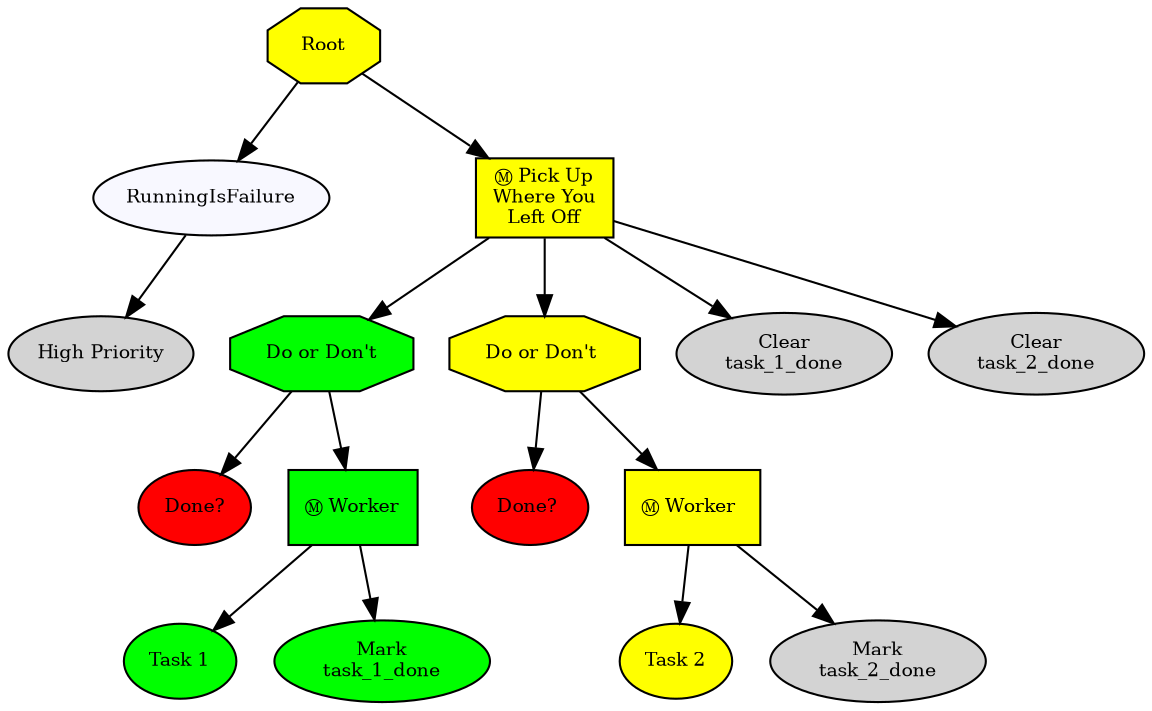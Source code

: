 digraph pastafarianism {
ordering=out;
graph [fontname="times-roman"];
node [fontname="times-roman"];
edge [fontname="times-roman"];
Root [fillcolor=yellow, fontcolor=black, fontsize=9, label=Root, shape=octagon, style=filled];
RunningIsFailure [fillcolor=ghostwhite, fontcolor=black, fontsize=9, label=RunningIsFailure, shape=ellipse, style=filled];
Root -> RunningIsFailure;
"High Priority" [fillcolor=lightgray, fontcolor=black, fontsize=9, label="High Priority", shape=ellipse, style=filled];
RunningIsFailure -> "High Priority";
"Pick Up\nWhere You\nLeft Off" [fillcolor=yellow, fontcolor=black, fontsize=9, label="Ⓜ Pick Up\nWhere You\nLeft Off", shape=box, style=filled];
Root -> "Pick Up\nWhere You\nLeft Off";
"Do or Don't" [fillcolor=green, fontcolor=black, fontsize=9, label="Do or Don't", shape=octagon, style=filled];
"Pick Up\nWhere You\nLeft Off" -> "Do or Don't";
"Done?" [fillcolor=red, fontcolor=black, fontsize=9, label="Done?", shape=ellipse, style=filled];
"Do or Don't" -> "Done?";
Worker [fillcolor=green, fontcolor=black, fontsize=9, label="Ⓜ Worker", shape=box, style=filled];
"Do or Don't" -> Worker;
"Task 1" [fillcolor=green, fontcolor=black, fontsize=9, label="Task 1", shape=ellipse, style=filled];
Worker -> "Task 1";
"Mark\ntask_1_done" [fillcolor=green, fontcolor=black, fontsize=9, label="Mark\ntask_1_done", shape=ellipse, style=filled];
Worker -> "Mark\ntask_1_done";
"Do or Don't " [fillcolor=yellow, fontcolor=black, fontsize=9, label="Do or Don't ", shape=octagon, style=filled];
"Pick Up\nWhere You\nLeft Off" -> "Do or Don't ";
"Done? " [fillcolor=red, fontcolor=black, fontsize=9, label="Done? ", shape=ellipse, style=filled];
"Do or Don't " -> "Done? ";
"Worker " [fillcolor=yellow, fontcolor=black, fontsize=9, label="Ⓜ Worker ", shape=box, style=filled];
"Do or Don't " -> "Worker ";
"Task 2" [fillcolor=yellow, fontcolor=black, fontsize=9, label="Task 2", shape=ellipse, style=filled];
"Worker " -> "Task 2";
"Mark\ntask_2_done" [fillcolor=lightgray, fontcolor=black, fontsize=9, label="Mark\ntask_2_done", shape=ellipse, style=filled];
"Worker " -> "Mark\ntask_2_done";
"Clear\ntask_1_done" [fillcolor=lightgray, fontcolor=black, fontsize=9, label="Clear\ntask_1_done", shape=ellipse, style=filled];
"Pick Up\nWhere You\nLeft Off" -> "Clear\ntask_1_done";
"Clear\ntask_2_done" [fillcolor=lightgray, fontcolor=black, fontsize=9, label="Clear\ntask_2_done", shape=ellipse, style=filled];
"Pick Up\nWhere You\nLeft Off" -> "Clear\ntask_2_done";
}
